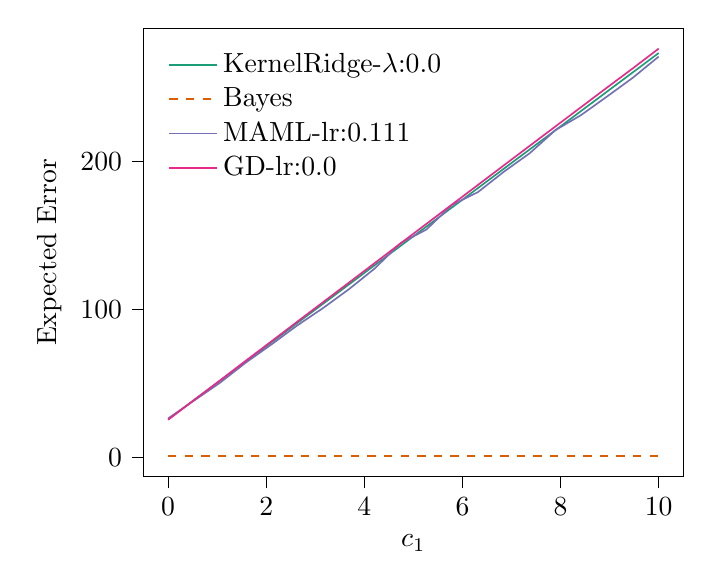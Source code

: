 % This file was created with tikzplotlib v0.10.1.
\begin{tikzpicture}

\definecolor{chocolate217952}{RGB}{217,95,2}
\definecolor{darkcyan27158119}{RGB}{27,158,119}
\definecolor{darkgray176}{RGB}{176,176,176}
\definecolor{deeppink23141138}{RGB}{231,41,138}
\definecolor{lightslategray117112179}{RGB}{117,112,179}

\begin{axis}[
legend cell align={left},
legend style={
  fill opacity=0.8,
  draw opacity=1,
  text opacity=1,
  at={(0.03,0.97)},
  anchor=north west,
  draw=none
},
tick align=outside,
tick pos=left,
x grid style={darkgray176},
xlabel={\(\displaystyle c_{1}\)},
xmin=-0.499, xmax=10.5,
xtick style={color=black},
y grid style={darkgray176},
ylabel={Expected Error},
ymin=-12.754, ymax=289.8,
ytick style={color=black}
]
\addplot [semithick, darkcyan27158119]
table {%
0.001 25.898
0.527 38.827
1.054 51.817
1.58 64.816
2.106 77.821
2.632 90.83
3.159 103.841
3.685 116.854
4.211 129.869
4.737 142.885
5.264 155.902
5.79 168.919
6.316 181.938
6.842 194.957
7.369 207.977
7.895 220.997
8.421 234.018
8.947 247.039
9.474 260.06
10 273.082
};
\addlegendentry{KernelRidge-$\lambda$:0.0}
\addplot [semithick, chocolate217952, dashed]
table {%
0.001 0.999
0.527 0.999
1.054 0.999
1.58 0.999
2.106 0.999
2.632 0.999
3.159 0.999
3.685 0.999
4.211 0.999
4.737 0.999
5.264 0.999
5.79 0.999
6.316 0.999
6.842 0.999
7.369 0.999
7.895 0.999
8.421 0.999
8.947 0.999
9.474 0.999
10 0.999
};
\addlegendentry{Bayes}
\addplot [semithick, lightslategray117112179]
table {%
0.001 26.469
0.527 38.454
1.054 50.435
1.58 64.024
2.106 76.381
2.632 89.202
3.159 100.968
3.685 113.635
4.211 127.646
4.737 144.728
5.264 153.917
5.79 170.624
6.316 179.21
6.842 192.907
7.369 205.393
7.895 221.024
8.421 231.25
8.947 243.719
9.474 256.431
10 270.691
};
\addlegendentry{MAML-lr:0.111}
\addplot [semithick, deeppink23141138]
table {%
0.001 25.526
0.527 38.847
1.054 52.014
1.58 65.3
2.106 78.467
2.632 91.725
3.159 104.926
3.685 118.082
4.211 131.298
4.737 144.538
5.264 157.732
5.79 170.901
6.316 184.044
6.842 197.204
7.369 210.382
7.895 223.51
8.421 236.63
8.947 249.759
9.474 262.759
10 276.048
};
\addlegendentry{GD-lr:0.0}
\end{axis}

\end{tikzpicture}
